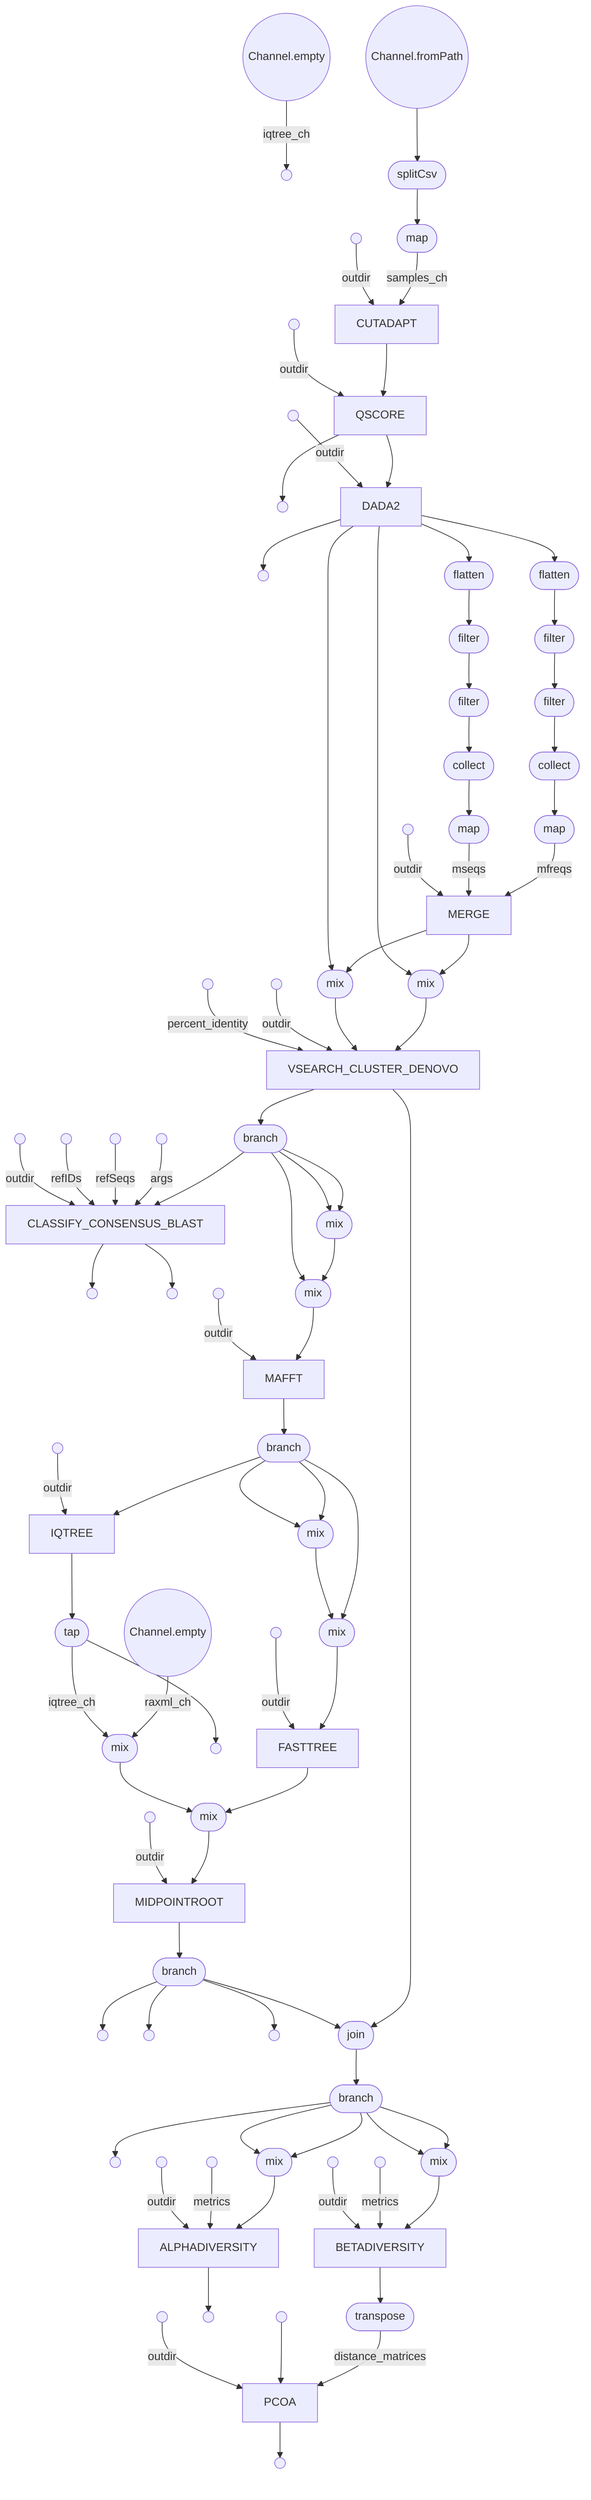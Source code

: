 flowchart TD
    p0((Channel.empty))
    p1(( ))
    p2((Channel.empty))
    p3((Channel.fromPath))
    p4([splitCsv])
    p5([map])
    p6(( ))
    p7[CUTADAPT]
    p8(( ))
    p9[QSCORE]
    p10(( ))
    p11(( ))
    p12[DADA2]
    p13(( ))
    p14([flatten])
    p15([filter])
    p16([filter])
    p17([collect])
    p18([map])
    p19([flatten])
    p20([filter])
    p21([filter])
    p22([collect])
    p23([map])
    p24(( ))
    p25[MERGE]
    p26([mix])
    p27([mix])
    p28(( ))
    p29(( ))
    p30[VSEARCH_CLUSTER_DENOVO]
    p31([branch])
    p32(( ))
    p33(( ))
    p34(( ))
    p35(( ))
    p36[CLASSIFY_CONSENSUS_BLAST]
    p37(( ))
    p38(( ))
    p39([mix])
    p40([mix])
    p41(( ))
    p42[MAFFT]
    p43([branch])
    p44([mix])
    p45([mix])
    p46(( ))
    p47[FASTTREE]
    p48(( ))
    p49[IQTREE]
    p50([tap])
    p51(( ))
    p52([mix])
    p53([mix])
    p54(( ))
    p55[MIDPOINTROOT]
    p56([branch])
    p57(( ))
    p58(( ))
    p59(( ))
    p60([join])
    p61([branch])
    p62(( ))
    p63([mix])
    p64(( ))
    p65(( ))
    p66[BETADIVERSITY]
    p67([transpose])
    p68([mix])
    p69(( ))
    p70(( ))
    p71[ALPHADIVERSITY]
    p72(( ))
    p73(( ))
    p74(( ))
    p75[PCOA]
    p76(( ))
    p0 -->|iqtree_ch| p1
    p2 -->|raxml_ch| p52
    p3 --> p4
    p4 --> p5
    p5 -->|samples_ch| p7
    p6 -->|outdir| p7
    p7 --> p9
    p8 -->|outdir| p9
    p9 --> p12
    p9 --> p10
    p11 -->|outdir| p12
    p12 --> p14
    p12 --> p13
    p12 --> p19
    p14 --> p15
    p15 --> p16
    p16 --> p17
    p17 --> p18
    p18 -->|mfreqs| p25
    p19 --> p20
    p20 --> p21
    p21 --> p22
    p22 --> p23
    p23 -->|mseqs| p25
    p24 -->|outdir| p25
    p25 --> p27
    p25 --> p26
    p12 --> p26
    p26 --> p30
    p12 --> p27
    p27 --> p30
    p28 -->|outdir| p30
    p29 -->|percent_identity| p30
    p30 --> p60
    p30 --> p31
    p31 --> p39
    p31 --> p39
    p31 --> p36
    p32 -->|args| p36
    p33 -->|refSeqs| p36
    p34 -->|refIDs| p36
    p35 -->|outdir| p36
    p36 --> p38
    p36 --> p37
    p39 --> p40
    p31 --> p40
    p40 --> p42
    p41 -->|outdir| p42
    p42 --> p43
    p43 --> p45
    p43 --> p44
    p43 --> p44
    p44 --> p45
    p45 --> p47
    p46 -->|outdir| p47
    p47 --> p53
    p43 --> p49
    p48 -->|outdir| p49
    p49 --> p50
    p50 -->|iqtree_ch| p52
    p50 --> p51
    p52 --> p53
    p53 --> p55
    p54 -->|outdir| p55
    p55 --> p56
    p56 --> p59
    p56 --> p58
    p56 --> p57
    p56 --> p60
    p60 --> p61
    p61 --> p63
    p61 --> p63
    p61 --> p62
    p63 --> p66
    p64 -->|metrics| p66
    p65 -->|outdir| p66
    p66 --> p67
    p67 -->|distance_matrices| p75
    p61 --> p68
    p61 --> p68
    p68 --> p71
    p69 -->|metrics| p71
    p70 -->|outdir| p71
    p71 --> p72
    p73 --> p75
    p74 -->|outdir| p75
    p75 --> p76